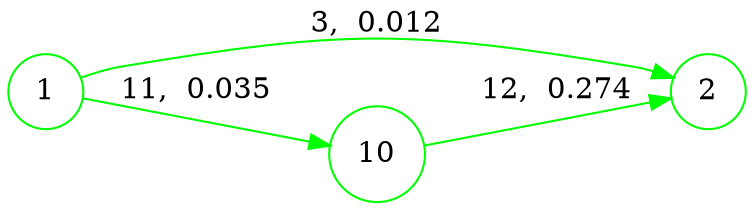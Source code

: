 digraph {
	rankdir=LR;
	node [shape=circle];
	1->2[color=green,label="3,  0.012",penwidth=1.0];
	1->10[color=green,label="11,  0.035",penwidth=1.0];
	1 [color=green]
	{rank=same; 1}
	10->2[color=green,label="12,  0.274",penwidth=1.0];
	10 [color=green]
	{rank=same; 10}
	2 [color=green]
	{rank=same; 2}
}